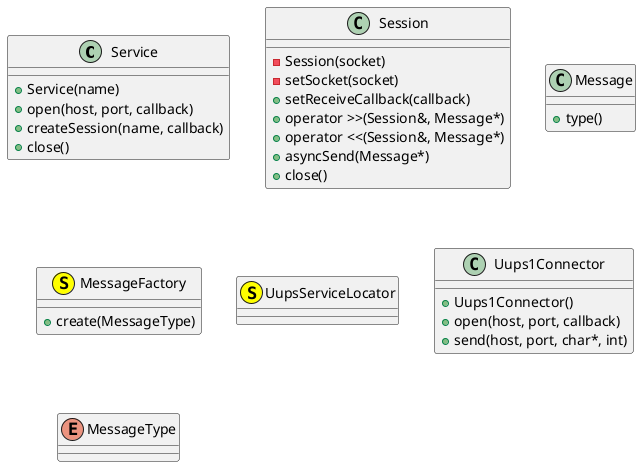 @startuml
class Service {
+ Service(name)
+ open(host, port, callback)
+ createSession(name, callback)
+ close()
}
class Session {
- Session(socket)
- setSocket(socket)
+ setReceiveCallback(callback)
+ operator >>(Session&, Message*)
+ operator <<(Session&, Message*)
+ asyncSend(Message*)
+ close()
}
class Message {
+ type()
}
class MessageFactory << (S, yellow) >> {
+ create(MessageType)
}
class UupsServiceLocator << (S, yellow) >>
class Uups1Connector {
+ Uups1Connector()
+ open(host, port, callback)
+ send(host, port, char*, int)
}
enum MessageType {
}
@enduml
